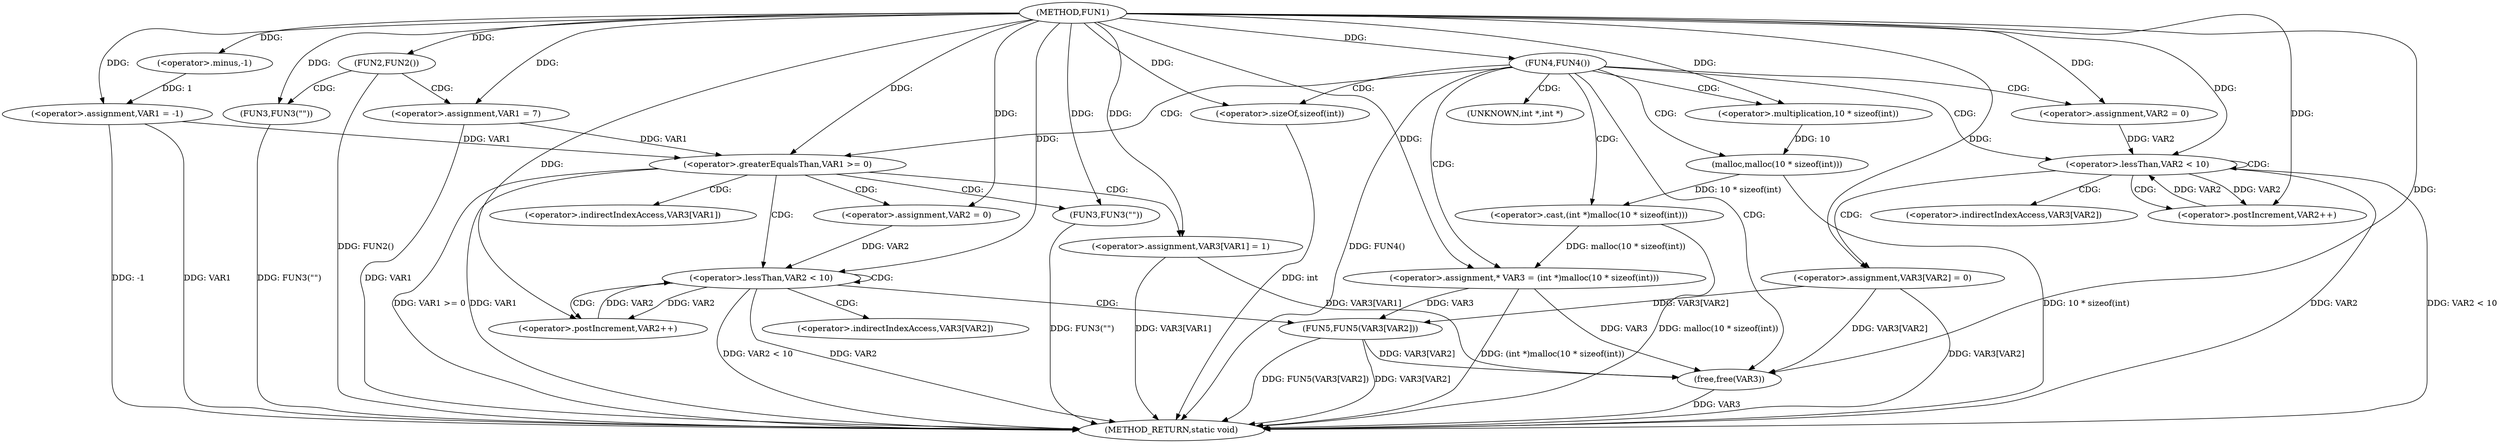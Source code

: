 digraph FUN1 {  
"1000100" [label = "(METHOD,FUN1)" ]
"1000177" [label = "(METHOD_RETURN,static void)" ]
"1000103" [label = "(<operator>.assignment,VAR1 = -1)" ]
"1000105" [label = "(<operator>.minus,-1)" ]
"1000108" [label = "(FUN2,FUN2())" ]
"1000110" [label = "(FUN3,FUN3(\"\"))" ]
"1000114" [label = "(<operator>.assignment,VAR1 = 7)" ]
"1000118" [label = "(FUN4,FUN4())" ]
"1000123" [label = "(<operator>.assignment,* VAR3 = (int *)malloc(10 * sizeof(int)))" ]
"1000125" [label = "(<operator>.cast,(int *)malloc(10 * sizeof(int)))" ]
"1000127" [label = "(malloc,malloc(10 * sizeof(int)))" ]
"1000128" [label = "(<operator>.multiplication,10 * sizeof(int))" ]
"1000130" [label = "(<operator>.sizeOf,sizeof(int))" ]
"1000133" [label = "(<operator>.assignment,VAR2 = 0)" ]
"1000136" [label = "(<operator>.lessThan,VAR2 < 10)" ]
"1000139" [label = "(<operator>.postIncrement,VAR2++)" ]
"1000142" [label = "(<operator>.assignment,VAR3[VAR2] = 0)" ]
"1000148" [label = "(<operator>.greaterEqualsThan,VAR1 >= 0)" ]
"1000152" [label = "(<operator>.assignment,VAR3[VAR1] = 1)" ]
"1000158" [label = "(<operator>.assignment,VAR2 = 0)" ]
"1000161" [label = "(<operator>.lessThan,VAR2 < 10)" ]
"1000164" [label = "(<operator>.postIncrement,VAR2++)" ]
"1000167" [label = "(FUN5,FUN5(VAR3[VAR2]))" ]
"1000173" [label = "(FUN3,FUN3(\"\"))" ]
"1000175" [label = "(free,free(VAR3))" ]
"1000126" [label = "(UNKNOWN,int *,int *)" ]
"1000143" [label = "(<operator>.indirectIndexAccess,VAR3[VAR2])" ]
"1000153" [label = "(<operator>.indirectIndexAccess,VAR3[VAR1])" ]
"1000168" [label = "(<operator>.indirectIndexAccess,VAR3[VAR2])" ]
  "1000123" -> "1000177"  [ label = "DDG: (int *)malloc(10 * sizeof(int))"] 
  "1000108" -> "1000177"  [ label = "DDG: FUN2()"] 
  "1000103" -> "1000177"  [ label = "DDG: VAR1"] 
  "1000103" -> "1000177"  [ label = "DDG: -1"] 
  "1000114" -> "1000177"  [ label = "DDG: VAR1"] 
  "1000118" -> "1000177"  [ label = "DDG: FUN4()"] 
  "1000127" -> "1000177"  [ label = "DDG: 10 * sizeof(int)"] 
  "1000161" -> "1000177"  [ label = "DDG: VAR2"] 
  "1000161" -> "1000177"  [ label = "DDG: VAR2 < 10"] 
  "1000130" -> "1000177"  [ label = "DDG: int"] 
  "1000167" -> "1000177"  [ label = "DDG: VAR3[VAR2]"] 
  "1000167" -> "1000177"  [ label = "DDG: FUN5(VAR3[VAR2])"] 
  "1000148" -> "1000177"  [ label = "DDG: VAR1"] 
  "1000148" -> "1000177"  [ label = "DDG: VAR1 >= 0"] 
  "1000175" -> "1000177"  [ label = "DDG: VAR3"] 
  "1000125" -> "1000177"  [ label = "DDG: malloc(10 * sizeof(int))"] 
  "1000152" -> "1000177"  [ label = "DDG: VAR3[VAR1]"] 
  "1000110" -> "1000177"  [ label = "DDG: FUN3(\"\")"] 
  "1000173" -> "1000177"  [ label = "DDG: FUN3(\"\")"] 
  "1000142" -> "1000177"  [ label = "DDG: VAR3[VAR2]"] 
  "1000136" -> "1000177"  [ label = "DDG: VAR2 < 10"] 
  "1000136" -> "1000177"  [ label = "DDG: VAR2"] 
  "1000105" -> "1000103"  [ label = "DDG: 1"] 
  "1000100" -> "1000103"  [ label = "DDG: "] 
  "1000100" -> "1000105"  [ label = "DDG: "] 
  "1000100" -> "1000108"  [ label = "DDG: "] 
  "1000100" -> "1000110"  [ label = "DDG: "] 
  "1000100" -> "1000114"  [ label = "DDG: "] 
  "1000100" -> "1000118"  [ label = "DDG: "] 
  "1000125" -> "1000123"  [ label = "DDG: malloc(10 * sizeof(int))"] 
  "1000100" -> "1000123"  [ label = "DDG: "] 
  "1000127" -> "1000125"  [ label = "DDG: 10 * sizeof(int)"] 
  "1000128" -> "1000127"  [ label = "DDG: 10"] 
  "1000100" -> "1000128"  [ label = "DDG: "] 
  "1000100" -> "1000130"  [ label = "DDG: "] 
  "1000100" -> "1000133"  [ label = "DDG: "] 
  "1000139" -> "1000136"  [ label = "DDG: VAR2"] 
  "1000133" -> "1000136"  [ label = "DDG: VAR2"] 
  "1000100" -> "1000136"  [ label = "DDG: "] 
  "1000136" -> "1000139"  [ label = "DDG: VAR2"] 
  "1000100" -> "1000139"  [ label = "DDG: "] 
  "1000100" -> "1000142"  [ label = "DDG: "] 
  "1000103" -> "1000148"  [ label = "DDG: VAR1"] 
  "1000114" -> "1000148"  [ label = "DDG: VAR1"] 
  "1000100" -> "1000148"  [ label = "DDG: "] 
  "1000100" -> "1000152"  [ label = "DDG: "] 
  "1000100" -> "1000158"  [ label = "DDG: "] 
  "1000158" -> "1000161"  [ label = "DDG: VAR2"] 
  "1000164" -> "1000161"  [ label = "DDG: VAR2"] 
  "1000100" -> "1000161"  [ label = "DDG: "] 
  "1000161" -> "1000164"  [ label = "DDG: VAR2"] 
  "1000100" -> "1000164"  [ label = "DDG: "] 
  "1000142" -> "1000167"  [ label = "DDG: VAR3[VAR2]"] 
  "1000123" -> "1000167"  [ label = "DDG: VAR3"] 
  "1000100" -> "1000173"  [ label = "DDG: "] 
  "1000167" -> "1000175"  [ label = "DDG: VAR3[VAR2]"] 
  "1000152" -> "1000175"  [ label = "DDG: VAR3[VAR1]"] 
  "1000142" -> "1000175"  [ label = "DDG: VAR3[VAR2]"] 
  "1000123" -> "1000175"  [ label = "DDG: VAR3"] 
  "1000100" -> "1000175"  [ label = "DDG: "] 
  "1000108" -> "1000110"  [ label = "CDG: "] 
  "1000108" -> "1000114"  [ label = "CDG: "] 
  "1000118" -> "1000125"  [ label = "CDG: "] 
  "1000118" -> "1000127"  [ label = "CDG: "] 
  "1000118" -> "1000128"  [ label = "CDG: "] 
  "1000118" -> "1000148"  [ label = "CDG: "] 
  "1000118" -> "1000133"  [ label = "CDG: "] 
  "1000118" -> "1000136"  [ label = "CDG: "] 
  "1000118" -> "1000175"  [ label = "CDG: "] 
  "1000118" -> "1000126"  [ label = "CDG: "] 
  "1000118" -> "1000123"  [ label = "CDG: "] 
  "1000118" -> "1000130"  [ label = "CDG: "] 
  "1000136" -> "1000142"  [ label = "CDG: "] 
  "1000136" -> "1000139"  [ label = "CDG: "] 
  "1000136" -> "1000136"  [ label = "CDG: "] 
  "1000136" -> "1000143"  [ label = "CDG: "] 
  "1000148" -> "1000153"  [ label = "CDG: "] 
  "1000148" -> "1000161"  [ label = "CDG: "] 
  "1000148" -> "1000152"  [ label = "CDG: "] 
  "1000148" -> "1000173"  [ label = "CDG: "] 
  "1000148" -> "1000158"  [ label = "CDG: "] 
  "1000161" -> "1000164"  [ label = "CDG: "] 
  "1000161" -> "1000161"  [ label = "CDG: "] 
  "1000161" -> "1000168"  [ label = "CDG: "] 
  "1000161" -> "1000167"  [ label = "CDG: "] 
}
